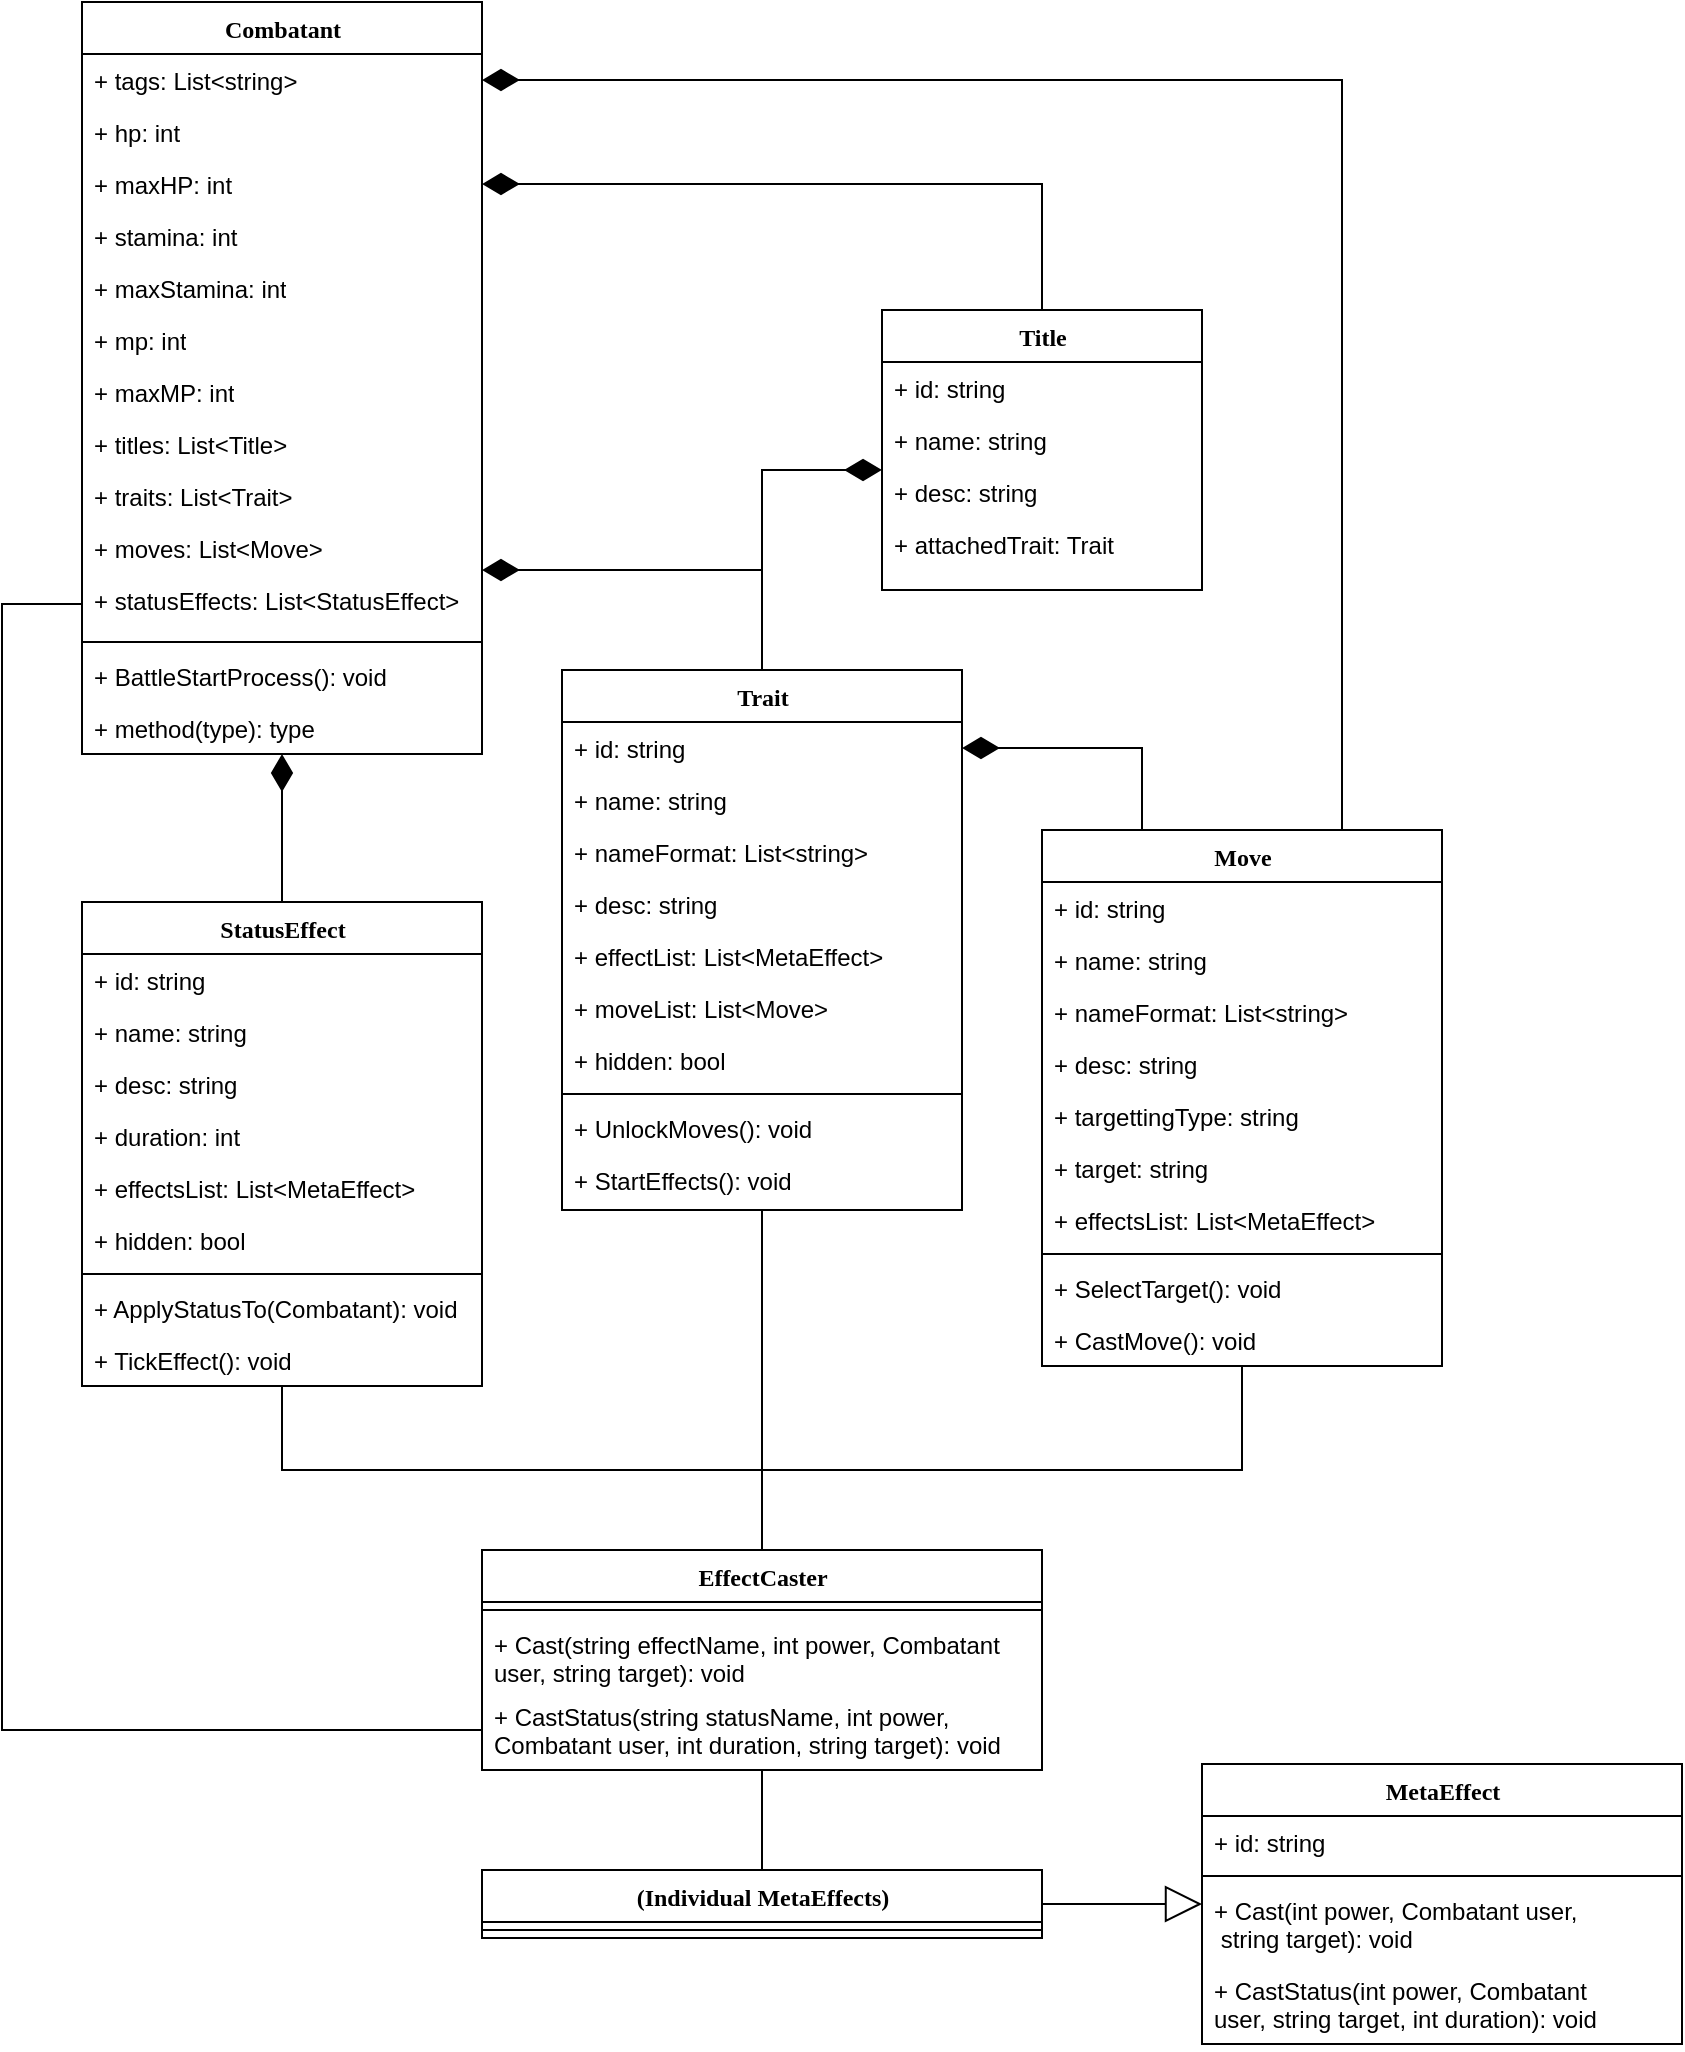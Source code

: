 <mxfile version="15.7.3" type="device"><diagram name="Page-1" id="6133507b-19e7-1e82-6fc7-422aa6c4b21f"><mxGraphModel dx="1038" dy="1510" grid="1" gridSize="10" guides="1" tooltips="1" connect="1" arrows="1" fold="1" page="1" pageScale="1" pageWidth="1100" pageHeight="850" background="none" math="0" shadow="0"><root><mxCell id="0"/><mxCell id="1" parent="0"/><mxCell id="zm0YDcbgwrA1kiqas38U-11" style="edgeStyle=orthogonalEdgeStyle;rounded=0;orthogonalLoop=1;jettySize=auto;html=1;entryX=0.5;entryY=0;entryDx=0;entryDy=0;endArrow=none;endFill=0;startArrow=diamondThin;startFill=1;startSize=16;" edge="1" parent="1" source="TqI1M7mrNQaDki5SF-4C-1" target="TqI1M7mrNQaDki5SF-4C-7"><mxGeometry relative="1" as="geometry"><Array as="points"><mxPoint x="540" y="190"/></Array></mxGeometry></mxCell><mxCell id="zm0YDcbgwrA1kiqas38U-49" style="edgeStyle=orthogonalEdgeStyle;rounded=0;orthogonalLoop=1;jettySize=auto;html=1;entryX=0.5;entryY=0;entryDx=0;entryDy=0;endArrow=none;endFill=0;exitX=1;exitY=0.5;exitDx=0;exitDy=0;startArrow=diamondThin;startFill=1;startSize=16;" edge="1" parent="1" source="zm0YDcbgwrA1kiqas38U-4" target="ZCr39tAkmqhzPqXkCVAW-1"><mxGeometry relative="1" as="geometry"/></mxCell><mxCell id="zm0YDcbgwrA1kiqas38U-60" style="edgeStyle=orthogonalEdgeStyle;rounded=0;orthogonalLoop=1;jettySize=auto;html=1;entryX=0.5;entryY=0;entryDx=0;entryDy=0;endArrow=none;endFill=0;startArrow=diamondThin;startFill=1;startSize=16;" edge="1" parent="1" source="TqI1M7mrNQaDki5SF-4C-1" target="zm0YDcbgwrA1kiqas38U-39"><mxGeometry relative="1" as="geometry"/></mxCell><mxCell id="TqI1M7mrNQaDki5SF-4C-1" value="Combatant" style="swimlane;html=1;fontStyle=1;align=center;verticalAlign=top;childLayout=stackLayout;horizontal=1;startSize=26;horizontalStack=0;resizeParent=1;resizeLast=0;collapsible=1;marginBottom=0;swimlaneFillColor=#ffffff;rounded=0;shadow=0;comic=0;labelBackgroundColor=none;strokeWidth=1;fillColor=none;fontFamily=Verdana;fontSize=12" parent="1" vertex="1"><mxGeometry x="200" y="-94" width="200" height="376" as="geometry"/></mxCell><mxCell id="TqI1M7mrNQaDki5SF-4C-110" value="+ tags: List&amp;lt;string&amp;gt;" style="text;html=1;strokeColor=none;fillColor=none;align=left;verticalAlign=top;spacingLeft=4;spacingRight=4;whiteSpace=wrap;overflow=hidden;rotatable=0;points=[[0,0.5],[1,0.5]];portConstraint=eastwest;" parent="TqI1M7mrNQaDki5SF-4C-1" vertex="1"><mxGeometry y="26" width="200" height="26" as="geometry"/></mxCell><mxCell id="TqI1M7mrNQaDki5SF-4C-68" value="+ hp: int" style="text;html=1;strokeColor=none;fillColor=none;align=left;verticalAlign=top;spacingLeft=4;spacingRight=4;whiteSpace=wrap;overflow=hidden;rotatable=0;points=[[0,0.5],[1,0.5]];portConstraint=eastwest;" parent="TqI1M7mrNQaDki5SF-4C-1" vertex="1"><mxGeometry y="52" width="200" height="26" as="geometry"/></mxCell><mxCell id="zm0YDcbgwrA1kiqas38U-4" value="+ maxHP: int" style="text;html=1;strokeColor=none;fillColor=none;align=left;verticalAlign=top;spacingLeft=4;spacingRight=4;whiteSpace=wrap;overflow=hidden;rotatable=0;points=[[0,0.5],[1,0.5]];portConstraint=eastwest;" vertex="1" parent="TqI1M7mrNQaDki5SF-4C-1"><mxGeometry y="78" width="200" height="26" as="geometry"/></mxCell><mxCell id="TqI1M7mrNQaDki5SF-4C-69" value="+ stamina: int" style="text;html=1;strokeColor=none;fillColor=none;align=left;verticalAlign=top;spacingLeft=4;spacingRight=4;whiteSpace=wrap;overflow=hidden;rotatable=0;points=[[0,0.5],[1,0.5]];portConstraint=eastwest;" parent="TqI1M7mrNQaDki5SF-4C-1" vertex="1"><mxGeometry y="104" width="200" height="26" as="geometry"/></mxCell><mxCell id="zm0YDcbgwrA1kiqas38U-5" value="+ maxStamina: int" style="text;html=1;strokeColor=none;fillColor=none;align=left;verticalAlign=top;spacingLeft=4;spacingRight=4;whiteSpace=wrap;overflow=hidden;rotatable=0;points=[[0,0.5],[1,0.5]];portConstraint=eastwest;" vertex="1" parent="TqI1M7mrNQaDki5SF-4C-1"><mxGeometry y="130" width="200" height="26" as="geometry"/></mxCell><mxCell id="TqI1M7mrNQaDki5SF-4C-71" value="+ mp: int" style="text;html=1;strokeColor=none;fillColor=none;align=left;verticalAlign=top;spacingLeft=4;spacingRight=4;whiteSpace=wrap;overflow=hidden;rotatable=0;points=[[0,0.5],[1,0.5]];portConstraint=eastwest;" parent="TqI1M7mrNQaDki5SF-4C-1" vertex="1"><mxGeometry y="156" width="200" height="26" as="geometry"/></mxCell><mxCell id="zm0YDcbgwrA1kiqas38U-6" value="+ maxMP: int" style="text;html=1;strokeColor=none;fillColor=none;align=left;verticalAlign=top;spacingLeft=4;spacingRight=4;whiteSpace=wrap;overflow=hidden;rotatable=0;points=[[0,0.5],[1,0.5]];portConstraint=eastwest;" vertex="1" parent="TqI1M7mrNQaDki5SF-4C-1"><mxGeometry y="182" width="200" height="26" as="geometry"/></mxCell><mxCell id="zm0YDcbgwrA1kiqas38U-14" value="+ titles: List&amp;lt;Title&amp;gt;" style="text;html=1;strokeColor=none;fillColor=none;align=left;verticalAlign=top;spacingLeft=4;spacingRight=4;whiteSpace=wrap;overflow=hidden;rotatable=0;points=[[0,0.5],[1,0.5]];portConstraint=eastwest;" vertex="1" parent="TqI1M7mrNQaDki5SF-4C-1"><mxGeometry y="208" width="200" height="26" as="geometry"/></mxCell><mxCell id="TqI1M7mrNQaDki5SF-4C-75" value="+ traits: List&amp;lt;Trait&amp;gt;" style="text;html=1;strokeColor=none;fillColor=none;align=left;verticalAlign=top;spacingLeft=4;spacingRight=4;whiteSpace=wrap;overflow=hidden;rotatable=0;points=[[0,0.5],[1,0.5]];portConstraint=eastwest;" parent="TqI1M7mrNQaDki5SF-4C-1" vertex="1"><mxGeometry y="234" width="200" height="26" as="geometry"/></mxCell><mxCell id="TqI1M7mrNQaDki5SF-4C-109" value="+ moves: List&amp;lt;Move&amp;gt;" style="text;html=1;strokeColor=none;fillColor=none;align=left;verticalAlign=top;spacingLeft=4;spacingRight=4;whiteSpace=wrap;overflow=hidden;rotatable=0;points=[[0,0.5],[1,0.5]];portConstraint=eastwest;" parent="TqI1M7mrNQaDki5SF-4C-1" vertex="1"><mxGeometry y="260" width="200" height="26" as="geometry"/></mxCell><mxCell id="TqI1M7mrNQaDki5SF-4C-74" value="+ statusEffects: List&amp;lt;StatusEffect&amp;gt;" style="text;html=1;strokeColor=none;fillColor=none;align=left;verticalAlign=top;spacingLeft=4;spacingRight=4;whiteSpace=wrap;overflow=hidden;rotatable=0;points=[[0,0.5],[1,0.5]];portConstraint=eastwest;" parent="TqI1M7mrNQaDki5SF-4C-1" vertex="1"><mxGeometry y="286" width="200" height="30" as="geometry"/></mxCell><mxCell id="TqI1M7mrNQaDki5SF-4C-4" value="" style="line;html=1;strokeWidth=1;fillColor=none;align=left;verticalAlign=middle;spacingTop=-1;spacingLeft=3;spacingRight=3;rotatable=0;labelPosition=right;points=[];portConstraint=eastwest;" parent="TqI1M7mrNQaDki5SF-4C-1" vertex="1"><mxGeometry y="316" width="200" height="8" as="geometry"/></mxCell><mxCell id="TqI1M7mrNQaDki5SF-4C-5" value="+ BattleStartProcess(): void" style="text;html=1;strokeColor=none;fillColor=none;align=left;verticalAlign=top;spacingLeft=4;spacingRight=4;whiteSpace=wrap;overflow=hidden;rotatable=0;points=[[0,0.5],[1,0.5]];portConstraint=eastwest;" parent="TqI1M7mrNQaDki5SF-4C-1" vertex="1"><mxGeometry y="324" width="200" height="26" as="geometry"/></mxCell><mxCell id="TqI1M7mrNQaDki5SF-4C-6" value="+ method(type): type" style="text;html=1;strokeColor=none;fillColor=none;align=left;verticalAlign=top;spacingLeft=4;spacingRight=4;whiteSpace=wrap;overflow=hidden;rotatable=0;points=[[0,0.5],[1,0.5]];portConstraint=eastwest;" parent="TqI1M7mrNQaDki5SF-4C-1" vertex="1"><mxGeometry y="350" width="200" height="26" as="geometry"/></mxCell><mxCell id="zm0YDcbgwrA1kiqas38U-15" style="edgeStyle=orthogonalEdgeStyle;rounded=0;orthogonalLoop=1;jettySize=auto;html=1;entryX=0.25;entryY=0;entryDx=0;entryDy=0;endArrow=none;endFill=0;exitX=1;exitY=0.5;exitDx=0;exitDy=0;startArrow=diamondThin;startFill=1;startSize=16;" edge="1" parent="1" source="TqI1M7mrNQaDki5SF-4C-9" target="TqI1M7mrNQaDki5SF-4C-19"><mxGeometry relative="1" as="geometry"/></mxCell><mxCell id="zm0YDcbgwrA1kiqas38U-80" style="edgeStyle=orthogonalEdgeStyle;rounded=0;orthogonalLoop=1;jettySize=auto;html=1;entryX=0.5;entryY=0;entryDx=0;entryDy=0;startArrow=none;startFill=0;endArrow=none;endFill=0;startSize=16;endSize=16;strokeWidth=1;" edge="1" parent="1" source="TqI1M7mrNQaDki5SF-4C-7" target="zm0YDcbgwrA1kiqas38U-67"><mxGeometry relative="1" as="geometry"/></mxCell><mxCell id="TqI1M7mrNQaDki5SF-4C-7" value="Trait" style="swimlane;html=1;fontStyle=1;align=center;verticalAlign=top;childLayout=stackLayout;horizontal=1;startSize=26;horizontalStack=0;resizeParent=1;resizeLast=0;collapsible=1;marginBottom=0;swimlaneFillColor=#ffffff;rounded=0;shadow=0;comic=0;labelBackgroundColor=none;strokeWidth=1;fillColor=none;fontFamily=Verdana;fontSize=12" parent="1" vertex="1"><mxGeometry x="440" y="240" width="200" height="270" as="geometry"/></mxCell><mxCell id="TqI1M7mrNQaDki5SF-4C-9" value="+ id: string" style="text;html=1;strokeColor=none;fillColor=none;align=left;verticalAlign=top;spacingLeft=4;spacingRight=4;whiteSpace=wrap;overflow=hidden;rotatable=0;points=[[0,0.5],[1,0.5]];portConstraint=eastwest;" parent="TqI1M7mrNQaDki5SF-4C-7" vertex="1"><mxGeometry y="26" width="200" height="26" as="geometry"/></mxCell><mxCell id="ZCr39tAkmqhzPqXkCVAW-7" value="+ name: string" style="text;html=1;strokeColor=none;fillColor=none;align=left;verticalAlign=top;spacingLeft=4;spacingRight=4;whiteSpace=wrap;overflow=hidden;rotatable=0;points=[[0,0.5],[1,0.5]];portConstraint=eastwest;" parent="TqI1M7mrNQaDki5SF-4C-7" vertex="1"><mxGeometry y="52" width="200" height="26" as="geometry"/></mxCell><mxCell id="zm0YDcbgwrA1kiqas38U-13" value="+ nameFormat: List&amp;lt;string&amp;gt;" style="text;html=1;strokeColor=none;fillColor=none;align=left;verticalAlign=top;spacingLeft=4;spacingRight=4;whiteSpace=wrap;overflow=hidden;rotatable=0;points=[[0,0.5],[1,0.5]];portConstraint=eastwest;" vertex="1" parent="TqI1M7mrNQaDki5SF-4C-7"><mxGeometry y="78" width="200" height="26" as="geometry"/></mxCell><mxCell id="zm0YDcbgwrA1kiqas38U-3" value="+ desc: string" style="text;html=1;strokeColor=none;fillColor=none;align=left;verticalAlign=top;spacingLeft=4;spacingRight=4;whiteSpace=wrap;overflow=hidden;rotatable=0;points=[[0,0.5],[1,0.5]];portConstraint=eastwest;" vertex="1" parent="TqI1M7mrNQaDki5SF-4C-7"><mxGeometry y="104" width="200" height="26" as="geometry"/></mxCell><mxCell id="zm0YDcbgwrA1kiqas38U-8" value="+ effectList: List&amp;lt;MetaEffect&amp;gt;" style="text;html=1;strokeColor=none;fillColor=none;align=left;verticalAlign=top;spacingLeft=4;spacingRight=4;whiteSpace=wrap;overflow=hidden;rotatable=0;points=[[0,0.5],[1,0.5]];portConstraint=eastwest;" vertex="1" parent="TqI1M7mrNQaDki5SF-4C-7"><mxGeometry y="130" width="200" height="26" as="geometry"/></mxCell><mxCell id="zm0YDcbgwrA1kiqas38U-12" value="+ moveList: List&amp;lt;Move&amp;gt;" style="text;html=1;strokeColor=none;fillColor=none;align=left;verticalAlign=top;spacingLeft=4;spacingRight=4;whiteSpace=wrap;overflow=hidden;rotatable=0;points=[[0,0.5],[1,0.5]];portConstraint=eastwest;" vertex="1" parent="TqI1M7mrNQaDki5SF-4C-7"><mxGeometry y="156" width="200" height="26" as="geometry"/></mxCell><mxCell id="TqI1M7mrNQaDki5SF-4C-8" value="+ hidden: bool" style="text;html=1;strokeColor=none;fillColor=none;align=left;verticalAlign=top;spacingLeft=4;spacingRight=4;whiteSpace=wrap;overflow=hidden;rotatable=0;points=[[0,0.5],[1,0.5]];portConstraint=eastwest;" parent="TqI1M7mrNQaDki5SF-4C-7" vertex="1"><mxGeometry y="182" width="200" height="26" as="geometry"/></mxCell><mxCell id="TqI1M7mrNQaDki5SF-4C-10" value="" style="line;html=1;strokeWidth=1;fillColor=none;align=left;verticalAlign=middle;spacingTop=-1;spacingLeft=3;spacingRight=3;rotatable=0;labelPosition=right;points=[];portConstraint=eastwest;" parent="TqI1M7mrNQaDki5SF-4C-7" vertex="1"><mxGeometry y="208" width="200" height="8" as="geometry"/></mxCell><mxCell id="TqI1M7mrNQaDki5SF-4C-11" value="+ UnlockMoves(): void" style="text;html=1;strokeColor=none;fillColor=none;align=left;verticalAlign=top;spacingLeft=4;spacingRight=4;whiteSpace=wrap;overflow=hidden;rotatable=0;points=[[0,0.5],[1,0.5]];portConstraint=eastwest;" parent="TqI1M7mrNQaDki5SF-4C-7" vertex="1"><mxGeometry y="216" width="200" height="26" as="geometry"/></mxCell><mxCell id="zm0YDcbgwrA1kiqas38U-26" value="+ StartEffects(): void" style="text;html=1;strokeColor=none;fillColor=none;align=left;verticalAlign=top;spacingLeft=4;spacingRight=4;whiteSpace=wrap;overflow=hidden;rotatable=0;points=[[0,0.5],[1,0.5]];portConstraint=eastwest;" vertex="1" parent="TqI1M7mrNQaDki5SF-4C-7"><mxGeometry y="242" width="200" height="26" as="geometry"/></mxCell><mxCell id="zm0YDcbgwrA1kiqas38U-77" style="edgeStyle=orthogonalEdgeStyle;rounded=0;orthogonalLoop=1;jettySize=auto;html=1;entryX=0.5;entryY=0;entryDx=0;entryDy=0;startArrow=none;startFill=0;endArrow=none;endFill=0;startSize=16;endSize=16;strokeWidth=1;" edge="1" parent="1" source="TqI1M7mrNQaDki5SF-4C-19" target="zm0YDcbgwrA1kiqas38U-67"><mxGeometry relative="1" as="geometry"><Array as="points"><mxPoint x="780" y="640"/><mxPoint x="540" y="640"/></Array></mxGeometry></mxCell><mxCell id="TqI1M7mrNQaDki5SF-4C-19" value="Move" style="swimlane;html=1;fontStyle=1;align=center;verticalAlign=top;childLayout=stackLayout;horizontal=1;startSize=26;horizontalStack=0;resizeParent=1;resizeLast=0;collapsible=1;marginBottom=0;swimlaneFillColor=#ffffff;rounded=0;shadow=0;comic=0;labelBackgroundColor=none;strokeWidth=1;fillColor=none;fontFamily=Verdana;fontSize=12" parent="1" vertex="1"><mxGeometry x="680" y="320" width="200" height="268" as="geometry"/></mxCell><mxCell id="TqI1M7mrNQaDki5SF-4C-20" value="+ id: string" style="text;html=1;strokeColor=none;fillColor=none;align=left;verticalAlign=top;spacingLeft=4;spacingRight=4;whiteSpace=wrap;overflow=hidden;rotatable=0;points=[[0,0.5],[1,0.5]];portConstraint=eastwest;" parent="TqI1M7mrNQaDki5SF-4C-19" vertex="1"><mxGeometry y="26" width="200" height="26" as="geometry"/></mxCell><mxCell id="zm0YDcbgwrA1kiqas38U-23" value="+ name: string" style="text;html=1;strokeColor=none;fillColor=none;align=left;verticalAlign=top;spacingLeft=4;spacingRight=4;whiteSpace=wrap;overflow=hidden;rotatable=0;points=[[0,0.5],[1,0.5]];portConstraint=eastwest;" vertex="1" parent="TqI1M7mrNQaDki5SF-4C-19"><mxGeometry y="52" width="200" height="26" as="geometry"/></mxCell><mxCell id="zm0YDcbgwrA1kiqas38U-82" value="+ nameFormat: List&amp;lt;string&amp;gt;" style="text;html=1;strokeColor=none;fillColor=none;align=left;verticalAlign=top;spacingLeft=4;spacingRight=4;whiteSpace=wrap;overflow=hidden;rotatable=0;points=[[0,0.5],[1,0.5]];portConstraint=eastwest;" vertex="1" parent="TqI1M7mrNQaDki5SF-4C-19"><mxGeometry y="78" width="200" height="26" as="geometry"/></mxCell><mxCell id="zm0YDcbgwrA1kiqas38U-24" value="+ desc: string" style="text;html=1;strokeColor=none;fillColor=none;align=left;verticalAlign=top;spacingLeft=4;spacingRight=4;whiteSpace=wrap;overflow=hidden;rotatable=0;points=[[0,0.5],[1,0.5]];portConstraint=eastwest;" vertex="1" parent="TqI1M7mrNQaDki5SF-4C-19"><mxGeometry y="104" width="200" height="26" as="geometry"/></mxCell><mxCell id="zm0YDcbgwrA1kiqas38U-52" value="+ targettingType: string" style="text;html=1;strokeColor=none;fillColor=none;align=left;verticalAlign=top;spacingLeft=4;spacingRight=4;whiteSpace=wrap;overflow=hidden;rotatable=0;points=[[0,0.5],[1,0.5]];portConstraint=eastwest;" vertex="1" parent="TqI1M7mrNQaDki5SF-4C-19"><mxGeometry y="130" width="200" height="26" as="geometry"/></mxCell><mxCell id="zm0YDcbgwrA1kiqas38U-35" value="+ target: string" style="text;html=1;strokeColor=none;fillColor=none;align=left;verticalAlign=top;spacingLeft=4;spacingRight=4;whiteSpace=wrap;overflow=hidden;rotatable=0;points=[[0,0.5],[1,0.5]];portConstraint=eastwest;" vertex="1" parent="TqI1M7mrNQaDki5SF-4C-19"><mxGeometry y="156" width="200" height="26" as="geometry"/></mxCell><mxCell id="zm0YDcbgwrA1kiqas38U-25" value="+ effectsList: List&amp;lt;MetaEffect&amp;gt;" style="text;html=1;strokeColor=none;fillColor=none;align=left;verticalAlign=top;spacingLeft=4;spacingRight=4;whiteSpace=wrap;overflow=hidden;rotatable=0;points=[[0,0.5],[1,0.5]];portConstraint=eastwest;" vertex="1" parent="TqI1M7mrNQaDki5SF-4C-19"><mxGeometry y="182" width="200" height="26" as="geometry"/></mxCell><mxCell id="TqI1M7mrNQaDki5SF-4C-22" value="" style="line;html=1;strokeWidth=1;fillColor=none;align=left;verticalAlign=middle;spacingTop=-1;spacingLeft=3;spacingRight=3;rotatable=0;labelPosition=right;points=[];portConstraint=eastwest;" parent="TqI1M7mrNQaDki5SF-4C-19" vertex="1"><mxGeometry y="208" width="200" height="8" as="geometry"/></mxCell><mxCell id="zm0YDcbgwrA1kiqas38U-36" value="+ SelectTarget(): void" style="text;html=1;strokeColor=none;fillColor=none;align=left;verticalAlign=top;spacingLeft=4;spacingRight=4;whiteSpace=wrap;overflow=hidden;rotatable=0;points=[[0,0.5],[1,0.5]];portConstraint=eastwest;" vertex="1" parent="TqI1M7mrNQaDki5SF-4C-19"><mxGeometry y="216" width="200" height="26" as="geometry"/></mxCell><mxCell id="TqI1M7mrNQaDki5SF-4C-23" value="+ CastMove(): void" style="text;html=1;strokeColor=none;fillColor=none;align=left;verticalAlign=top;spacingLeft=4;spacingRight=4;whiteSpace=wrap;overflow=hidden;rotatable=0;points=[[0,0.5],[1,0.5]];portConstraint=eastwest;" parent="TqI1M7mrNQaDki5SF-4C-19" vertex="1"><mxGeometry y="242" width="200" height="26" as="geometry"/></mxCell><mxCell id="TqI1M7mrNQaDki5SF-4C-43" value="MetaEffect" style="swimlane;html=1;fontStyle=1;align=center;verticalAlign=top;childLayout=stackLayout;horizontal=1;startSize=26;horizontalStack=0;resizeParent=1;resizeLast=0;collapsible=1;marginBottom=0;swimlaneFillColor=#ffffff;rounded=0;shadow=0;comic=0;labelBackgroundColor=none;strokeWidth=1;fillColor=none;fontFamily=Verdana;fontSize=12" parent="1" vertex="1"><mxGeometry x="760" y="787" width="240" height="140" as="geometry"/></mxCell><mxCell id="zm0YDcbgwrA1kiqas38U-51" value="+ id: string" style="text;html=1;strokeColor=none;fillColor=none;align=left;verticalAlign=top;spacingLeft=4;spacingRight=4;whiteSpace=wrap;overflow=hidden;rotatable=0;points=[[0,0.5],[1,0.5]];portConstraint=eastwest;" vertex="1" parent="TqI1M7mrNQaDki5SF-4C-43"><mxGeometry y="26" width="240" height="26" as="geometry"/></mxCell><mxCell id="TqI1M7mrNQaDki5SF-4C-46" value="" style="line;html=1;strokeWidth=1;fillColor=none;align=left;verticalAlign=middle;spacingTop=-1;spacingLeft=3;spacingRight=3;rotatable=0;labelPosition=right;points=[];portConstraint=eastwest;" parent="TqI1M7mrNQaDki5SF-4C-43" vertex="1"><mxGeometry y="52" width="240" height="8" as="geometry"/></mxCell><mxCell id="TqI1M7mrNQaDki5SF-4C-47" value="+ Cast(int power, Combatant user,&lt;br&gt;&amp;nbsp;string target): void" style="text;html=1;strokeColor=none;fillColor=none;align=left;verticalAlign=top;spacingLeft=4;spacingRight=4;whiteSpace=wrap;overflow=hidden;rotatable=0;points=[[0,0.5],[1,0.5]];portConstraint=eastwest;" parent="TqI1M7mrNQaDki5SF-4C-43" vertex="1"><mxGeometry y="60" width="240" height="40" as="geometry"/></mxCell><mxCell id="zm0YDcbgwrA1kiqas38U-62" value="+ CastStatus(int power, Combatant user,&amp;nbsp;string target, int duration): void" style="text;html=1;strokeColor=none;fillColor=none;align=left;verticalAlign=top;spacingLeft=4;spacingRight=4;whiteSpace=wrap;overflow=hidden;rotatable=0;points=[[0,0.5],[1,0.5]];portConstraint=eastwest;" vertex="1" parent="TqI1M7mrNQaDki5SF-4C-43"><mxGeometry y="100" width="240" height="40" as="geometry"/></mxCell><mxCell id="zm0YDcbgwrA1kiqas38U-50" style="edgeStyle=orthogonalEdgeStyle;rounded=0;orthogonalLoop=1;jettySize=auto;html=1;endArrow=none;endFill=0;entryX=0.5;entryY=0;entryDx=0;entryDy=0;strokeWidth=1;endSize=16;startArrow=diamondThin;startFill=1;startSize=16;" edge="1" parent="1" source="ZCr39tAkmqhzPqXkCVAW-1" target="TqI1M7mrNQaDki5SF-4C-7"><mxGeometry relative="1" as="geometry"><Array as="points"><mxPoint x="540" y="140"/></Array></mxGeometry></mxCell><mxCell id="ZCr39tAkmqhzPqXkCVAW-1" value="Title" style="swimlane;html=1;fontStyle=1;align=center;verticalAlign=top;childLayout=stackLayout;horizontal=1;startSize=26;horizontalStack=0;resizeParent=1;resizeLast=0;collapsible=1;marginBottom=0;swimlaneFillColor=#ffffff;rounded=0;shadow=0;comic=0;labelBackgroundColor=none;strokeWidth=1;fillColor=none;fontFamily=Verdana;fontSize=12" parent="1" vertex="1"><mxGeometry x="600" y="60" width="160" height="140" as="geometry"/></mxCell><mxCell id="ZCr39tAkmqhzPqXkCVAW-2" value="+ id: string" style="text;html=1;strokeColor=none;fillColor=none;align=left;verticalAlign=top;spacingLeft=4;spacingRight=4;whiteSpace=wrap;overflow=hidden;rotatable=0;points=[[0,0.5],[1,0.5]];portConstraint=eastwest;" parent="ZCr39tAkmqhzPqXkCVAW-1" vertex="1"><mxGeometry y="26" width="160" height="26" as="geometry"/></mxCell><mxCell id="ZCr39tAkmqhzPqXkCVAW-3" value="+ name: string" style="text;html=1;strokeColor=none;fillColor=none;align=left;verticalAlign=top;spacingLeft=4;spacingRight=4;whiteSpace=wrap;overflow=hidden;rotatable=0;points=[[0,0.5],[1,0.5]];portConstraint=eastwest;" parent="ZCr39tAkmqhzPqXkCVAW-1" vertex="1"><mxGeometry y="52" width="160" height="26" as="geometry"/></mxCell><mxCell id="zm0YDcbgwrA1kiqas38U-2" value="+ desc: string" style="text;html=1;strokeColor=none;fillColor=none;align=left;verticalAlign=top;spacingLeft=4;spacingRight=4;whiteSpace=wrap;overflow=hidden;rotatable=0;points=[[0,0.5],[1,0.5]];portConstraint=eastwest;" vertex="1" parent="ZCr39tAkmqhzPqXkCVAW-1"><mxGeometry y="78" width="160" height="26" as="geometry"/></mxCell><mxCell id="zm0YDcbgwrA1kiqas38U-1" value="+ attachedTrait: Trait" style="text;html=1;strokeColor=none;fillColor=none;align=left;verticalAlign=top;spacingLeft=4;spacingRight=4;whiteSpace=wrap;overflow=hidden;rotatable=0;points=[[0,0.5],[1,0.5]];portConstraint=eastwest;" vertex="1" parent="ZCr39tAkmqhzPqXkCVAW-1"><mxGeometry y="104" width="160" height="26" as="geometry"/></mxCell><mxCell id="zm0YDcbgwrA1kiqas38U-81" style="edgeStyle=orthogonalEdgeStyle;rounded=0;orthogonalLoop=1;jettySize=auto;html=1;entryX=0.5;entryY=0;entryDx=0;entryDy=0;startArrow=none;startFill=0;endArrow=none;endFill=0;startSize=16;endSize=16;strokeWidth=1;" edge="1" parent="1" source="zm0YDcbgwrA1kiqas38U-39" target="zm0YDcbgwrA1kiqas38U-67"><mxGeometry relative="1" as="geometry"><Array as="points"><mxPoint x="300" y="640"/><mxPoint x="540" y="640"/></Array></mxGeometry></mxCell><mxCell id="zm0YDcbgwrA1kiqas38U-39" value="StatusEffect" style="swimlane;html=1;fontStyle=1;align=center;verticalAlign=top;childLayout=stackLayout;horizontal=1;startSize=26;horizontalStack=0;resizeParent=1;resizeLast=0;collapsible=1;marginBottom=0;swimlaneFillColor=#ffffff;rounded=0;shadow=0;comic=0;labelBackgroundColor=none;strokeWidth=1;fillColor=none;fontFamily=Verdana;fontSize=12" vertex="1" parent="1"><mxGeometry x="200" y="356" width="200" height="242" as="geometry"/></mxCell><mxCell id="zm0YDcbgwrA1kiqas38U-40" value="+ id: string" style="text;html=1;strokeColor=none;fillColor=none;align=left;verticalAlign=top;spacingLeft=4;spacingRight=4;whiteSpace=wrap;overflow=hidden;rotatable=0;points=[[0,0.5],[1,0.5]];portConstraint=eastwest;" vertex="1" parent="zm0YDcbgwrA1kiqas38U-39"><mxGeometry y="26" width="200" height="26" as="geometry"/></mxCell><mxCell id="zm0YDcbgwrA1kiqas38U-41" value="+ name: string" style="text;html=1;strokeColor=none;fillColor=none;align=left;verticalAlign=top;spacingLeft=4;spacingRight=4;whiteSpace=wrap;overflow=hidden;rotatable=0;points=[[0,0.5],[1,0.5]];portConstraint=eastwest;" vertex="1" parent="zm0YDcbgwrA1kiqas38U-39"><mxGeometry y="52" width="200" height="26" as="geometry"/></mxCell><mxCell id="zm0YDcbgwrA1kiqas38U-42" value="+ desc: string" style="text;html=1;strokeColor=none;fillColor=none;align=left;verticalAlign=top;spacingLeft=4;spacingRight=4;whiteSpace=wrap;overflow=hidden;rotatable=0;points=[[0,0.5],[1,0.5]];portConstraint=eastwest;" vertex="1" parent="zm0YDcbgwrA1kiqas38U-39"><mxGeometry y="78" width="200" height="26" as="geometry"/></mxCell><mxCell id="zm0YDcbgwrA1kiqas38U-59" value="+ duration: int" style="text;html=1;strokeColor=none;fillColor=none;align=left;verticalAlign=top;spacingLeft=4;spacingRight=4;whiteSpace=wrap;overflow=hidden;rotatable=0;points=[[0,0.5],[1,0.5]];portConstraint=eastwest;" vertex="1" parent="zm0YDcbgwrA1kiqas38U-39"><mxGeometry y="104" width="200" height="26" as="geometry"/></mxCell><mxCell id="zm0YDcbgwrA1kiqas38U-44" value="+ effectsList: List&amp;lt;MetaEffect&amp;gt;" style="text;html=1;strokeColor=none;fillColor=none;align=left;verticalAlign=top;spacingLeft=4;spacingRight=4;whiteSpace=wrap;overflow=hidden;rotatable=0;points=[[0,0.5],[1,0.5]];portConstraint=eastwest;" vertex="1" parent="zm0YDcbgwrA1kiqas38U-39"><mxGeometry y="130" width="200" height="26" as="geometry"/></mxCell><mxCell id="zm0YDcbgwrA1kiqas38U-86" value="+ hidden: bool" style="text;html=1;strokeColor=none;fillColor=none;align=left;verticalAlign=top;spacingLeft=4;spacingRight=4;whiteSpace=wrap;overflow=hidden;rotatable=0;points=[[0,0.5],[1,0.5]];portConstraint=eastwest;" vertex="1" parent="zm0YDcbgwrA1kiqas38U-39"><mxGeometry y="156" width="200" height="26" as="geometry"/></mxCell><mxCell id="zm0YDcbgwrA1kiqas38U-45" value="" style="line;html=1;strokeWidth=1;fillColor=none;align=left;verticalAlign=middle;spacingTop=-1;spacingLeft=3;spacingRight=3;rotatable=0;labelPosition=right;points=[];portConstraint=eastwest;" vertex="1" parent="zm0YDcbgwrA1kiqas38U-39"><mxGeometry y="182" width="200" height="8" as="geometry"/></mxCell><mxCell id="zm0YDcbgwrA1kiqas38U-46" value="+ ApplyStatusTo(Combatant): void" style="text;html=1;strokeColor=none;fillColor=none;align=left;verticalAlign=top;spacingLeft=4;spacingRight=4;whiteSpace=wrap;overflow=hidden;rotatable=0;points=[[0,0.5],[1,0.5]];portConstraint=eastwest;" vertex="1" parent="zm0YDcbgwrA1kiqas38U-39"><mxGeometry y="190" width="200" height="26" as="geometry"/></mxCell><mxCell id="zm0YDcbgwrA1kiqas38U-58" value="+ TickEffect(): void" style="text;html=1;strokeColor=none;fillColor=none;align=left;verticalAlign=top;spacingLeft=4;spacingRight=4;whiteSpace=wrap;overflow=hidden;rotatable=0;points=[[0,0.5],[1,0.5]];portConstraint=eastwest;" vertex="1" parent="zm0YDcbgwrA1kiqas38U-39"><mxGeometry y="216" width="200" height="26" as="geometry"/></mxCell><mxCell id="zm0YDcbgwrA1kiqas38U-92" style="edgeStyle=orthogonalEdgeStyle;rounded=0;orthogonalLoop=1;jettySize=auto;html=1;entryX=0.5;entryY=0;entryDx=0;entryDy=0;startArrow=none;startFill=0;endArrow=none;endFill=0;startSize=16;endSize=16;strokeWidth=1;" edge="1" parent="1" source="zm0YDcbgwrA1kiqas38U-67" target="zm0YDcbgwrA1kiqas38U-88"><mxGeometry relative="1" as="geometry"/></mxCell><mxCell id="zm0YDcbgwrA1kiqas38U-67" value="EffectCaster" style="swimlane;html=1;fontStyle=1;align=center;verticalAlign=top;childLayout=stackLayout;horizontal=1;startSize=26;horizontalStack=0;resizeParent=1;resizeLast=0;collapsible=1;marginBottom=0;swimlaneFillColor=#ffffff;rounded=0;shadow=0;comic=0;labelBackgroundColor=none;strokeWidth=1;fillColor=none;fontFamily=Verdana;fontSize=12" vertex="1" parent="1"><mxGeometry x="400" y="680" width="280" height="110" as="geometry"/></mxCell><mxCell id="zm0YDcbgwrA1kiqas38U-69" value="" style="line;html=1;strokeWidth=1;fillColor=none;align=left;verticalAlign=middle;spacingTop=-1;spacingLeft=3;spacingRight=3;rotatable=0;labelPosition=right;points=[];portConstraint=eastwest;" vertex="1" parent="zm0YDcbgwrA1kiqas38U-67"><mxGeometry y="26" width="280" height="8" as="geometry"/></mxCell><mxCell id="zm0YDcbgwrA1kiqas38U-70" value="+ Cast(string effectName, int power, Combatant user, string target): void" style="text;html=1;strokeColor=none;fillColor=none;align=left;verticalAlign=top;spacingLeft=4;spacingRight=4;whiteSpace=wrap;overflow=hidden;rotatable=0;points=[[0,0.5],[1,0.5]];portConstraint=eastwest;" vertex="1" parent="zm0YDcbgwrA1kiqas38U-67"><mxGeometry y="34" width="280" height="36" as="geometry"/></mxCell><mxCell id="zm0YDcbgwrA1kiqas38U-71" value="+ CastStatus(string statusName, int power, Combatant user, int duration, string target): void" style="text;html=1;strokeColor=none;fillColor=none;align=left;verticalAlign=top;spacingLeft=4;spacingRight=4;whiteSpace=wrap;overflow=hidden;rotatable=0;points=[[0,0.5],[1,0.5]];portConstraint=eastwest;" vertex="1" parent="zm0YDcbgwrA1kiqas38U-67"><mxGeometry y="70" width="280" height="40" as="geometry"/></mxCell><mxCell id="zm0YDcbgwrA1kiqas38U-83" style="edgeStyle=orthogonalEdgeStyle;rounded=0;orthogonalLoop=1;jettySize=auto;html=1;startArrow=none;startFill=0;endArrow=block;endFill=0;startSize=16;endSize=16;strokeWidth=1;exitX=1;exitY=0.5;exitDx=0;exitDy=0;" edge="1" parent="1" source="zm0YDcbgwrA1kiqas38U-88" target="TqI1M7mrNQaDki5SF-4C-43"><mxGeometry relative="1" as="geometry"/></mxCell><mxCell id="zm0YDcbgwrA1kiqas38U-88" value="(Individual MetaEffects)" style="swimlane;html=1;fontStyle=1;align=center;verticalAlign=top;childLayout=stackLayout;horizontal=1;startSize=26;horizontalStack=0;resizeParent=1;resizeLast=0;collapsible=1;marginBottom=0;swimlaneFillColor=#ffffff;rounded=0;shadow=0;comic=0;labelBackgroundColor=none;strokeWidth=1;fillColor=none;fontFamily=Verdana;fontSize=12" vertex="1" parent="1"><mxGeometry x="400" y="840" width="280" height="34" as="geometry"/></mxCell><mxCell id="zm0YDcbgwrA1kiqas38U-89" value="" style="line;html=1;strokeWidth=1;fillColor=none;align=left;verticalAlign=middle;spacingTop=-1;spacingLeft=3;spacingRight=3;rotatable=0;labelPosition=right;points=[];portConstraint=eastwest;" vertex="1" parent="zm0YDcbgwrA1kiqas38U-88"><mxGeometry y="26" width="280" height="8" as="geometry"/></mxCell><mxCell id="zm0YDcbgwrA1kiqas38U-94" style="edgeStyle=orthogonalEdgeStyle;rounded=0;orthogonalLoop=1;jettySize=auto;html=1;startArrow=none;startFill=0;endArrow=none;endFill=0;startSize=16;endSize=16;strokeWidth=1;" edge="1" parent="1" source="zm0YDcbgwrA1kiqas38U-71" target="TqI1M7mrNQaDki5SF-4C-74"><mxGeometry relative="1" as="geometry"><Array as="points"><mxPoint x="160" y="770"/><mxPoint x="160" y="207"/></Array></mxGeometry></mxCell><mxCell id="zm0YDcbgwrA1kiqas38U-97" style="edgeStyle=orthogonalEdgeStyle;rounded=0;orthogonalLoop=1;jettySize=auto;html=1;entryX=0.75;entryY=0;entryDx=0;entryDy=0;endArrow=none;endFill=0;exitX=1;exitY=0.5;exitDx=0;exitDy=0;startArrow=diamondThin;startFill=1;startSize=16;" edge="1" parent="1" source="TqI1M7mrNQaDki5SF-4C-110" target="TqI1M7mrNQaDki5SF-4C-19"><mxGeometry relative="1" as="geometry"><mxPoint x="650" y="289" as="sourcePoint"/><mxPoint x="820" y="330" as="targetPoint"/></mxGeometry></mxCell></root></mxGraphModel></diagram></mxfile>